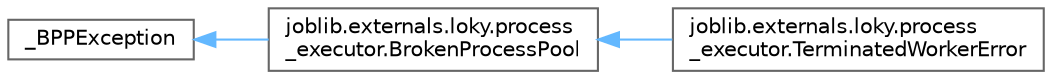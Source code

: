 digraph "Graphical Class Hierarchy"
{
 // LATEX_PDF_SIZE
  bgcolor="transparent";
  edge [fontname=Helvetica,fontsize=10,labelfontname=Helvetica,labelfontsize=10];
  node [fontname=Helvetica,fontsize=10,shape=box,height=0.2,width=0.4];
  rankdir="LR";
  Node0 [id="Node000000",label="_BPPException",height=0.2,width=0.4,color="grey40", fillcolor="white", style="filled",URL="$d7/d6a/class__BPPException.html",tooltip=" "];
  Node0 -> Node1 [id="edge14_Node000000_Node000001",dir="back",color="steelblue1",style="solid",tooltip=" "];
  Node1 [id="Node000001",label="joblib.externals.loky.process\l_executor.BrokenProcessPool",height=0.2,width=0.4,color="grey40", fillcolor="white", style="filled",URL="$db/de9/classjoblib_1_1externals_1_1loky_1_1process__executor_1_1BrokenProcessPool.html",tooltip=" "];
  Node1 -> Node2 [id="edge15_Node000001_Node000002",dir="back",color="steelblue1",style="solid",tooltip=" "];
  Node2 [id="Node000002",label="joblib.externals.loky.process\l_executor.TerminatedWorkerError",height=0.2,width=0.4,color="grey40", fillcolor="white", style="filled",URL="$dd/d85/classjoblib_1_1externals_1_1loky_1_1process__executor_1_1TerminatedWorkerError.html",tooltip=" "];
}
